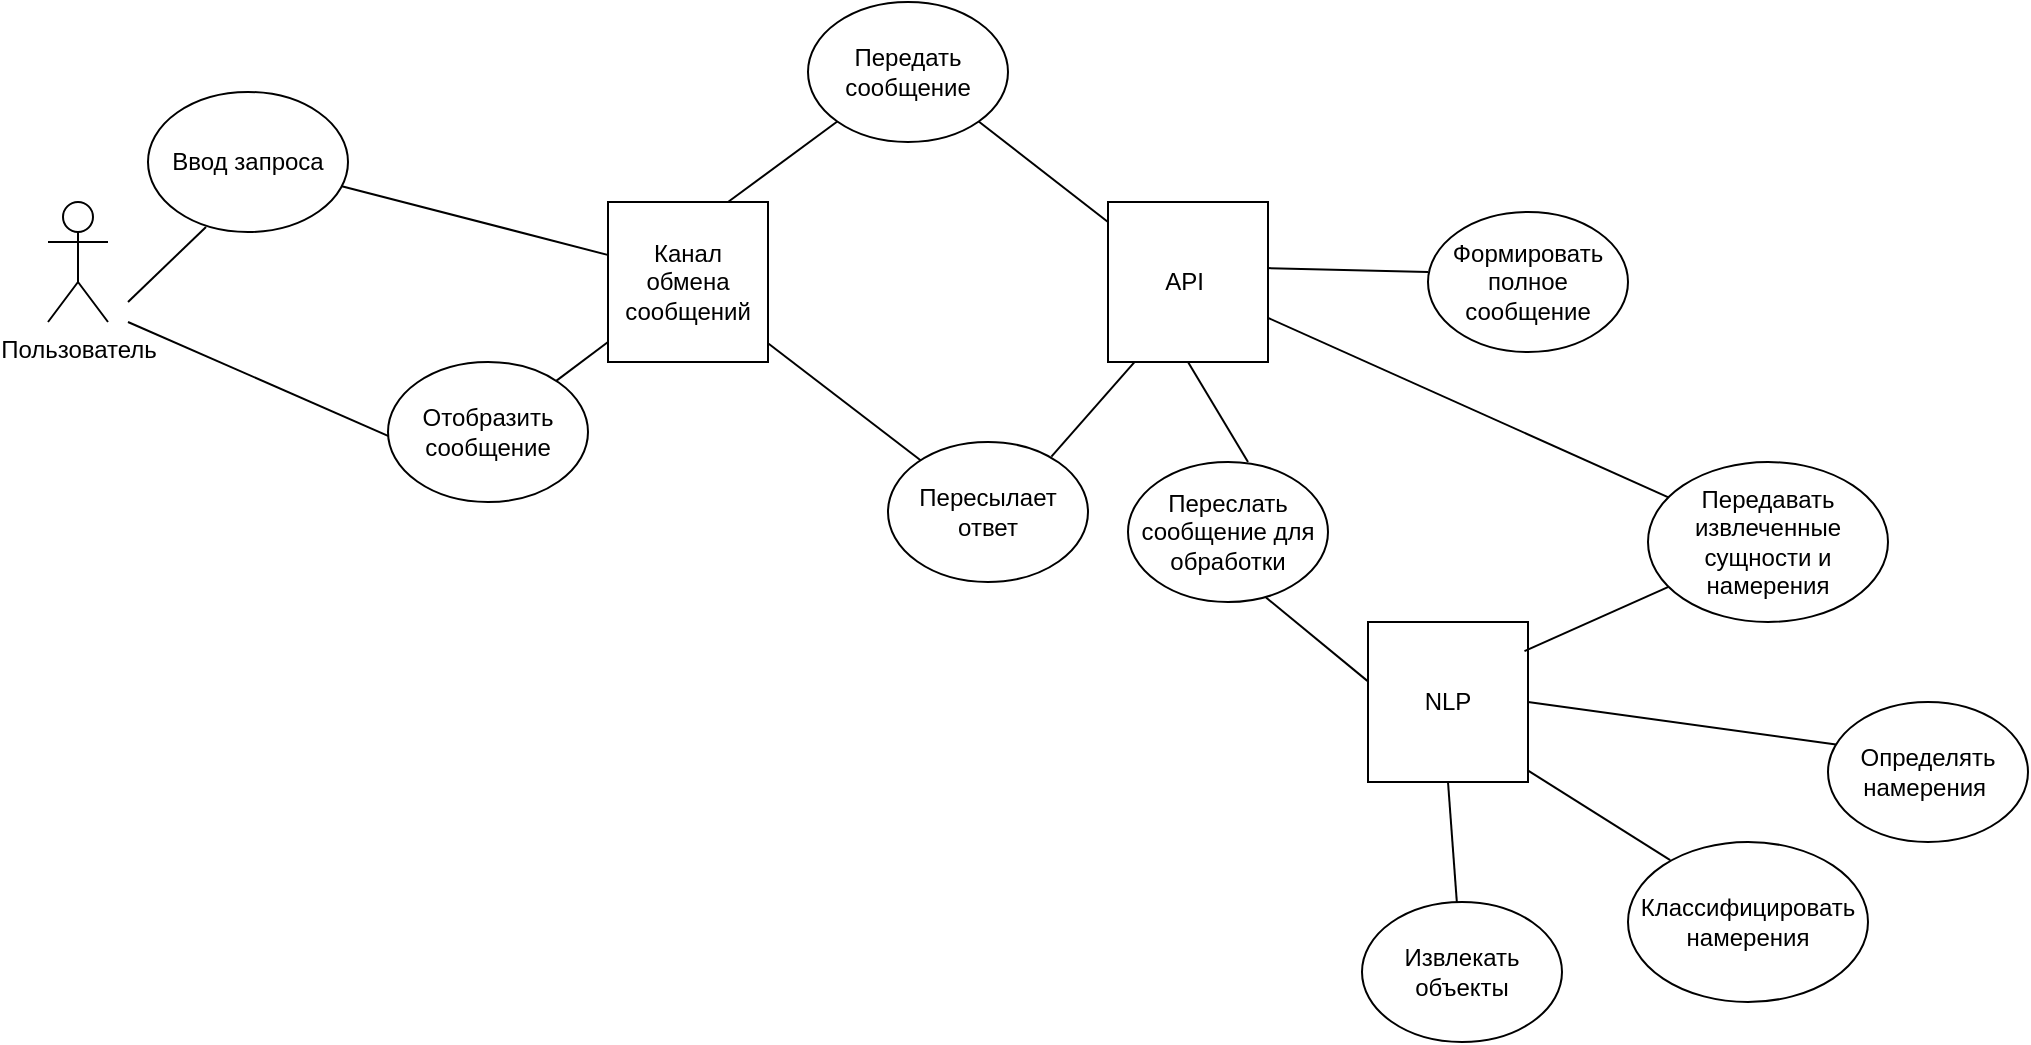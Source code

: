 <mxfile version="21.3.2" type="github">
  <diagram name="Страница 1" id="TRhnjzBeYl4ehjBBjoDA">
    <mxGraphModel dx="1149" dy="657" grid="0" gridSize="10" guides="1" tooltips="1" connect="1" arrows="1" fold="1" page="1" pageScale="1" pageWidth="827" pageHeight="1169" math="0" shadow="0">
      <root>
        <mxCell id="0" />
        <mxCell id="1" parent="0" />
        <mxCell id="_VM77HSTXsKq1HVWTALL-1" value="Пользователь" style="shape=umlActor;verticalLabelPosition=bottom;verticalAlign=top;html=1;outlineConnect=0;" vertex="1" parent="1">
          <mxGeometry x="70" y="270" width="30" height="60" as="geometry" />
        </mxCell>
        <mxCell id="_VM77HSTXsKq1HVWTALL-2" value="Канал обмена сообщений" style="whiteSpace=wrap;html=1;aspect=fixed;" vertex="1" parent="1">
          <mxGeometry x="350" y="270" width="80" height="80" as="geometry" />
        </mxCell>
        <mxCell id="_VM77HSTXsKq1HVWTALL-3" value="API&amp;nbsp;" style="whiteSpace=wrap;html=1;aspect=fixed;" vertex="1" parent="1">
          <mxGeometry x="600" y="270" width="80" height="80" as="geometry" />
        </mxCell>
        <mxCell id="_VM77HSTXsKq1HVWTALL-4" value="NLP" style="whiteSpace=wrap;html=1;aspect=fixed;" vertex="1" parent="1">
          <mxGeometry x="730" y="480" width="80" height="80" as="geometry" />
        </mxCell>
        <mxCell id="_VM77HSTXsKq1HVWTALL-5" value="Ввод запроса" style="ellipse;whiteSpace=wrap;html=1;" vertex="1" parent="1">
          <mxGeometry x="120" y="215" width="100" height="70" as="geometry" />
        </mxCell>
        <mxCell id="_VM77HSTXsKq1HVWTALL-6" value="" style="endArrow=none;html=1;rounded=0;entryX=0.29;entryY=0.964;entryDx=0;entryDy=0;entryPerimeter=0;" edge="1" parent="1" target="_VM77HSTXsKq1HVWTALL-5">
          <mxGeometry width="50" height="50" relative="1" as="geometry">
            <mxPoint x="110" y="320" as="sourcePoint" />
            <mxPoint x="190" y="290" as="targetPoint" />
          </mxGeometry>
        </mxCell>
        <mxCell id="_VM77HSTXsKq1HVWTALL-7" value="" style="endArrow=none;html=1;rounded=0;entryX=0.004;entryY=0.332;entryDx=0;entryDy=0;entryPerimeter=0;" edge="1" parent="1" source="_VM77HSTXsKq1HVWTALL-5" target="_VM77HSTXsKq1HVWTALL-2">
          <mxGeometry width="50" height="50" relative="1" as="geometry">
            <mxPoint x="290" y="320" as="sourcePoint" />
            <mxPoint x="340" y="270" as="targetPoint" />
          </mxGeometry>
        </mxCell>
        <mxCell id="_VM77HSTXsKq1HVWTALL-8" value="" style="endArrow=none;html=1;rounded=0;entryX=0.003;entryY=0.529;entryDx=0;entryDy=0;entryPerimeter=0;" edge="1" parent="1" target="_VM77HSTXsKq1HVWTALL-9">
          <mxGeometry width="50" height="50" relative="1" as="geometry">
            <mxPoint x="110" y="330" as="sourcePoint" />
            <mxPoint x="260" y="450" as="targetPoint" />
          </mxGeometry>
        </mxCell>
        <mxCell id="_VM77HSTXsKq1HVWTALL-9" value="Отобразить сообщение" style="ellipse;whiteSpace=wrap;html=1;" vertex="1" parent="1">
          <mxGeometry x="240" y="350" width="100" height="70" as="geometry" />
        </mxCell>
        <mxCell id="_VM77HSTXsKq1HVWTALL-10" value="" style="endArrow=none;html=1;rounded=0;" edge="1" parent="1" source="_VM77HSTXsKq1HVWTALL-9" target="_VM77HSTXsKq1HVWTALL-2">
          <mxGeometry width="50" height="50" relative="1" as="geometry">
            <mxPoint x="480" y="410" as="sourcePoint" />
            <mxPoint x="530" y="360" as="targetPoint" />
          </mxGeometry>
        </mxCell>
        <mxCell id="_VM77HSTXsKq1HVWTALL-12" value="" style="endArrow=none;html=1;rounded=0;exitX=0.75;exitY=0;exitDx=0;exitDy=0;entryX=0;entryY=1;entryDx=0;entryDy=0;" edge="1" parent="1" source="_VM77HSTXsKq1HVWTALL-2" target="_VM77HSTXsKq1HVWTALL-14">
          <mxGeometry width="50" height="50" relative="1" as="geometry">
            <mxPoint x="490" y="260" as="sourcePoint" />
            <mxPoint x="540" y="210" as="targetPoint" />
          </mxGeometry>
        </mxCell>
        <mxCell id="_VM77HSTXsKq1HVWTALL-14" value="Передать сообщение" style="ellipse;whiteSpace=wrap;html=1;" vertex="1" parent="1">
          <mxGeometry x="450" y="170" width="100" height="70" as="geometry" />
        </mxCell>
        <mxCell id="_VM77HSTXsKq1HVWTALL-16" value="" style="endArrow=none;html=1;rounded=0;entryX=1;entryY=1;entryDx=0;entryDy=0;exitX=0;exitY=0.125;exitDx=0;exitDy=0;exitPerimeter=0;" edge="1" parent="1" source="_VM77HSTXsKq1HVWTALL-3" target="_VM77HSTXsKq1HVWTALL-14">
          <mxGeometry width="50" height="50" relative="1" as="geometry">
            <mxPoint x="470" y="330" as="sourcePoint" />
            <mxPoint x="520" y="280" as="targetPoint" />
          </mxGeometry>
        </mxCell>
        <mxCell id="_VM77HSTXsKq1HVWTALL-17" value="Переслать сообщение для обработки" style="ellipse;whiteSpace=wrap;html=1;" vertex="1" parent="1">
          <mxGeometry x="610" y="400" width="100" height="70" as="geometry" />
        </mxCell>
        <mxCell id="_VM77HSTXsKq1HVWTALL-18" value="" style="endArrow=none;html=1;rounded=0;entryX=0.5;entryY=1;entryDx=0;entryDy=0;exitX=0.6;exitY=0;exitDx=0;exitDy=0;exitPerimeter=0;" edge="1" parent="1" source="_VM77HSTXsKq1HVWTALL-17" target="_VM77HSTXsKq1HVWTALL-3">
          <mxGeometry width="50" height="50" relative="1" as="geometry">
            <mxPoint x="530" y="370" as="sourcePoint" />
            <mxPoint x="580" y="320" as="targetPoint" />
          </mxGeometry>
        </mxCell>
        <mxCell id="_VM77HSTXsKq1HVWTALL-19" value="" style="endArrow=none;html=1;rounded=0;entryX=0.69;entryY=0.968;entryDx=0;entryDy=0;entryPerimeter=0;exitX=-0.004;exitY=0.368;exitDx=0;exitDy=0;exitPerimeter=0;" edge="1" parent="1" source="_VM77HSTXsKq1HVWTALL-4" target="_VM77HSTXsKq1HVWTALL-17">
          <mxGeometry width="50" height="50" relative="1" as="geometry">
            <mxPoint x="560" y="510" as="sourcePoint" />
            <mxPoint x="610" y="460" as="targetPoint" />
          </mxGeometry>
        </mxCell>
        <mxCell id="_VM77HSTXsKq1HVWTALL-20" value="Пересылает ответ" style="ellipse;whiteSpace=wrap;html=1;" vertex="1" parent="1">
          <mxGeometry x="490" y="390" width="100" height="70" as="geometry" />
        </mxCell>
        <mxCell id="_VM77HSTXsKq1HVWTALL-21" value="Формировать полное сообщение" style="ellipse;whiteSpace=wrap;html=1;" vertex="1" parent="1">
          <mxGeometry x="760" y="275" width="100" height="70" as="geometry" />
        </mxCell>
        <mxCell id="_VM77HSTXsKq1HVWTALL-22" value="" style="endArrow=none;html=1;rounded=0;entryX=0;entryY=0.429;entryDx=0;entryDy=0;entryPerimeter=0;exitX=0.995;exitY=0.413;exitDx=0;exitDy=0;exitPerimeter=0;" edge="1" parent="1" source="_VM77HSTXsKq1HVWTALL-3" target="_VM77HSTXsKq1HVWTALL-21">
          <mxGeometry width="50" height="50" relative="1" as="geometry">
            <mxPoint x="670" y="400" as="sourcePoint" />
            <mxPoint x="720" y="350" as="targetPoint" />
          </mxGeometry>
        </mxCell>
        <mxCell id="_VM77HSTXsKq1HVWTALL-23" value="" style="endArrow=none;html=1;rounded=0;entryX=0.164;entryY=1.002;entryDx=0;entryDy=0;entryPerimeter=0;exitX=0.817;exitY=0.104;exitDx=0;exitDy=0;exitPerimeter=0;" edge="1" parent="1" source="_VM77HSTXsKq1HVWTALL-20" target="_VM77HSTXsKq1HVWTALL-3">
          <mxGeometry width="50" height="50" relative="1" as="geometry">
            <mxPoint x="530" y="360" as="sourcePoint" />
            <mxPoint x="580" y="310" as="targetPoint" />
          </mxGeometry>
        </mxCell>
        <mxCell id="_VM77HSTXsKq1HVWTALL-24" value="" style="endArrow=none;html=1;rounded=0;" edge="1" parent="1" source="_VM77HSTXsKq1HVWTALL-2" target="_VM77HSTXsKq1HVWTALL-20">
          <mxGeometry width="50" height="50" relative="1" as="geometry">
            <mxPoint x="490" y="370" as="sourcePoint" />
            <mxPoint x="540" y="320" as="targetPoint" />
          </mxGeometry>
        </mxCell>
        <mxCell id="_VM77HSTXsKq1HVWTALL-25" value="Определять намерения&amp;nbsp;" style="ellipse;whiteSpace=wrap;html=1;" vertex="1" parent="1">
          <mxGeometry x="960" y="520" width="100" height="70" as="geometry" />
        </mxCell>
        <mxCell id="_VM77HSTXsKq1HVWTALL-26" value="Классифицировать намерения" style="ellipse;whiteSpace=wrap;html=1;" vertex="1" parent="1">
          <mxGeometry x="860" y="590" width="120" height="80" as="geometry" />
        </mxCell>
        <mxCell id="_VM77HSTXsKq1HVWTALL-27" value="Извлекать объекты" style="ellipse;whiteSpace=wrap;html=1;" vertex="1" parent="1">
          <mxGeometry x="727" y="620" width="100" height="70" as="geometry" />
        </mxCell>
        <mxCell id="_VM77HSTXsKq1HVWTALL-29" value="Передавать извлеченные сущности и намерения" style="ellipse;whiteSpace=wrap;html=1;" vertex="1" parent="1">
          <mxGeometry x="870" y="400" width="120" height="80" as="geometry" />
        </mxCell>
        <mxCell id="_VM77HSTXsKq1HVWTALL-30" value="" style="endArrow=none;html=1;rounded=0;entryX=0.5;entryY=1;entryDx=0;entryDy=0;" edge="1" parent="1" source="_VM77HSTXsKq1HVWTALL-27" target="_VM77HSTXsKq1HVWTALL-4">
          <mxGeometry width="50" height="50" relative="1" as="geometry">
            <mxPoint x="670" y="640" as="sourcePoint" />
            <mxPoint x="720" y="590" as="targetPoint" />
          </mxGeometry>
        </mxCell>
        <mxCell id="_VM77HSTXsKq1HVWTALL-31" value="" style="endArrow=none;html=1;rounded=0;entryX=0.176;entryY=0.113;entryDx=0;entryDy=0;entryPerimeter=0;exitX=0.996;exitY=0.926;exitDx=0;exitDy=0;exitPerimeter=0;" edge="1" parent="1" source="_VM77HSTXsKq1HVWTALL-4" target="_VM77HSTXsKq1HVWTALL-26">
          <mxGeometry width="50" height="50" relative="1" as="geometry">
            <mxPoint x="840" y="580" as="sourcePoint" />
            <mxPoint x="890" y="530" as="targetPoint" />
          </mxGeometry>
        </mxCell>
        <mxCell id="_VM77HSTXsKq1HVWTALL-32" value="" style="endArrow=none;html=1;rounded=0;exitX=1;exitY=0.5;exitDx=0;exitDy=0;entryX=0.04;entryY=0.303;entryDx=0;entryDy=0;entryPerimeter=0;" edge="1" parent="1" source="_VM77HSTXsKq1HVWTALL-4" target="_VM77HSTXsKq1HVWTALL-25">
          <mxGeometry width="50" height="50" relative="1" as="geometry">
            <mxPoint x="920" y="560" as="sourcePoint" />
            <mxPoint x="970" y="510" as="targetPoint" />
          </mxGeometry>
        </mxCell>
        <mxCell id="_VM77HSTXsKq1HVWTALL-33" value="" style="endArrow=none;html=1;rounded=0;exitX=0.978;exitY=0.182;exitDx=0;exitDy=0;exitPerimeter=0;entryX=0.083;entryY=0.782;entryDx=0;entryDy=0;entryPerimeter=0;" edge="1" parent="1" source="_VM77HSTXsKq1HVWTALL-4" target="_VM77HSTXsKq1HVWTALL-29">
          <mxGeometry width="50" height="50" relative="1" as="geometry">
            <mxPoint x="860" y="490" as="sourcePoint" />
            <mxPoint x="910" y="440" as="targetPoint" />
          </mxGeometry>
        </mxCell>
        <mxCell id="_VM77HSTXsKq1HVWTALL-34" value="" style="endArrow=none;html=1;rounded=0;" edge="1" parent="1" source="_VM77HSTXsKq1HVWTALL-3" target="_VM77HSTXsKq1HVWTALL-29">
          <mxGeometry width="50" height="50" relative="1" as="geometry">
            <mxPoint x="790" y="430" as="sourcePoint" />
            <mxPoint x="840" y="380" as="targetPoint" />
          </mxGeometry>
        </mxCell>
      </root>
    </mxGraphModel>
  </diagram>
</mxfile>
